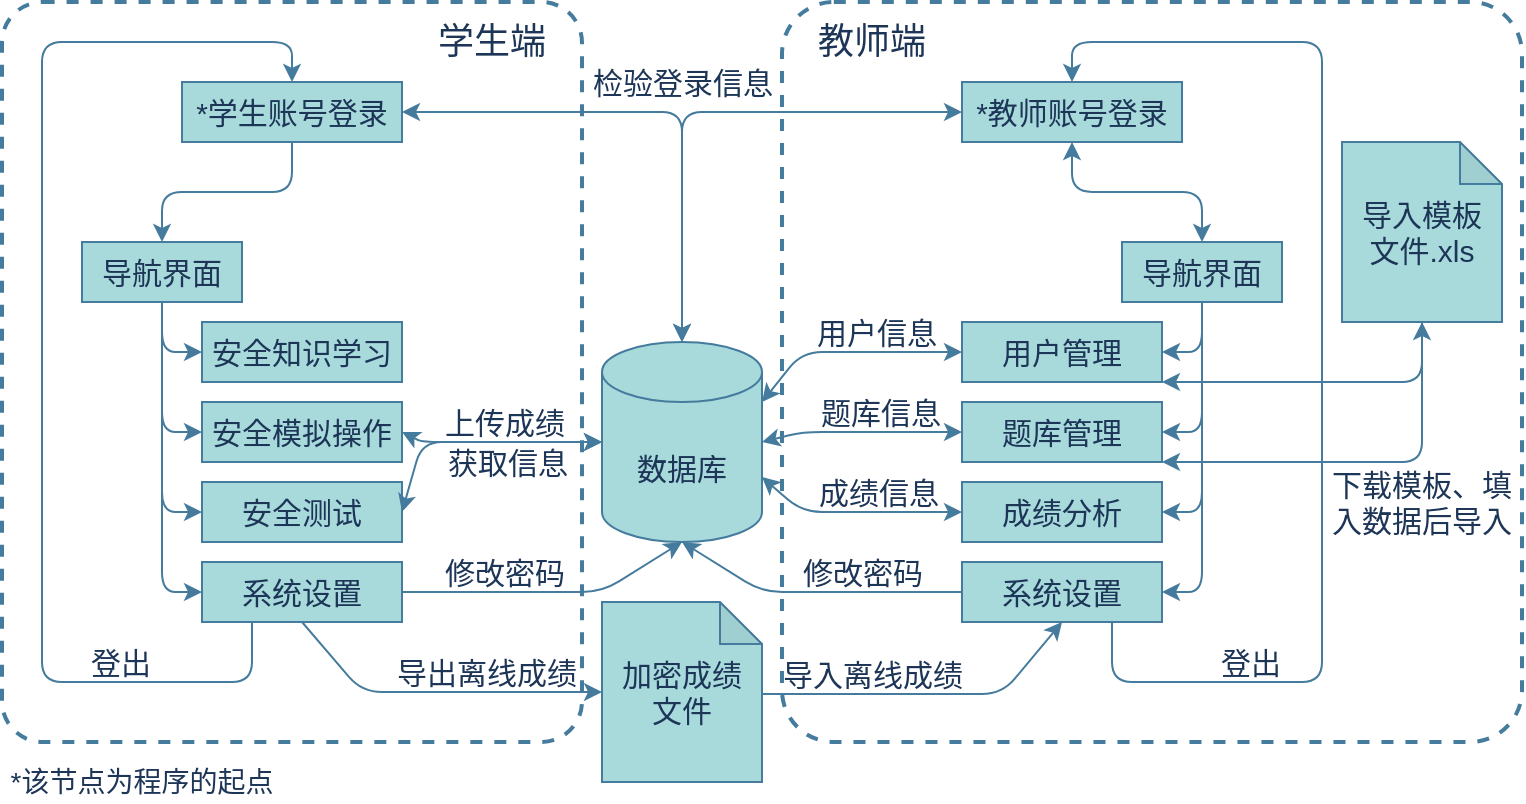 <mxfile scale="2" border="0">
    <diagram id="hVLDoCsmS3z9Lpufin91" name="Page-1">
        <mxGraphModel dx="649" dy="620" grid="1" gridSize="10" guides="1" tooltips="1" connect="1" arrows="1" fold="1" page="1" pageScale="1" pageWidth="3300" pageHeight="4681" background="#FFFFFF" math="0" shadow="0">
            <root>
                <mxCell id="0"/>
                <mxCell id="1" parent="0"/>
                <mxCell id="78" value="" style="rounded=1;whiteSpace=wrap;html=1;sketch=0;arcSize=7;strokeColor=#457B9D;dashed=1;strokeWidth=2;labelBackgroundColor=none;noLabel=1;fontColor=#1D3557;fillColor=none;" parent="1" vertex="1">
                    <mxGeometry x="430" y="10" width="370" height="370" as="geometry"/>
                </mxCell>
                <mxCell id="77" value="" style="rounded=1;whiteSpace=wrap;html=1;sketch=0;fontColor=#1D3557;arcSize=7;fillColor=none;strokeColor=#457B9D;dashed=1;strokeWidth=2;" parent="1" vertex="1">
                    <mxGeometry x="40" y="10" width="290" height="370" as="geometry"/>
                </mxCell>
                <mxCell id="11" value="&lt;font style=&quot;font-size: 15px;&quot;&gt;数据库&lt;/font&gt;" style="shape=cylinder3;whiteSpace=wrap;html=1;boundedLbl=1;backgroundOutline=1;size=15;rounded=0;sketch=0;strokeColor=#457B9D;fillColor=#A8DADC;fontColor=#1D3557;fontSize=15;" parent="1" vertex="1">
                    <mxGeometry x="340" y="180" width="80" height="100" as="geometry"/>
                </mxCell>
                <mxCell id="86" style="edgeStyle=orthogonalEdgeStyle;curved=0;rounded=1;sketch=0;orthogonalLoop=1;jettySize=auto;html=1;exitX=0.5;exitY=1;exitDx=0;exitDy=0;entryX=0.5;entryY=0;entryDx=0;entryDy=0;strokeColor=#457B9D;fillColor=#A8DADC;fontColor=#1D3557;labelBackgroundColor=#F1FAEE;" parent="1" source="12" target="85" edge="1">
                    <mxGeometry relative="1" as="geometry"/>
                </mxCell>
                <mxCell id="12" value="*学生账号登录" style="rounded=0;whiteSpace=wrap;html=1;sketch=0;strokeColor=#457B9D;fillColor=#A8DADC;fontColor=#1D3557;fontSize=15;" parent="1" vertex="1">
                    <mxGeometry x="130" y="50" width="110" height="30" as="geometry"/>
                </mxCell>
                <mxCell id="14" value="" style="endArrow=classic;startArrow=classic;html=1;strokeColor=#457B9D;fillColor=#A8DADC;fontColor=#1D3557;entryX=0.5;entryY=0;entryDx=0;entryDy=0;entryPerimeter=0;exitX=1;exitY=0.5;exitDx=0;exitDy=0;fontSize=15;labelBackgroundColor=#F1FAEE;" parent="1" source="12" target="11" edge="1">
                    <mxGeometry width="50" height="50" relative="1" as="geometry">
                        <mxPoint x="390" y="340" as="sourcePoint"/>
                        <mxPoint x="440" y="290" as="targetPoint"/>
                        <Array as="points">
                            <mxPoint x="380" y="65"/>
                        </Array>
                    </mxGeometry>
                </mxCell>
                <mxCell id="16" value="&lt;font style=&quot;font-size: 15px&quot;&gt;检验登录信息&lt;/font&gt;" style="edgeLabel;html=1;align=center;verticalAlign=middle;resizable=0;points=[];fontColor=#1D3557;labelBackgroundColor=none;fontSize=15;rotation=0;" parent="14" vertex="1" connectable="0">
                    <mxGeometry x="-0.139" y="-2" relative="1" as="geometry">
                        <mxPoint x="30" y="-17" as="offset"/>
                    </mxGeometry>
                </mxCell>
                <mxCell id="17" value="安全知识学习" style="rounded=0;whiteSpace=wrap;html=1;sketch=0;strokeColor=#457B9D;fillColor=#A8DADC;fontColor=#1D3557;fontSize=15;" parent="1" vertex="1">
                    <mxGeometry x="140" y="170" width="100" height="30" as="geometry"/>
                </mxCell>
                <mxCell id="18" value="安全测试" style="rounded=0;whiteSpace=wrap;html=1;sketch=0;strokeColor=#457B9D;fillColor=#A8DADC;fontColor=#1D3557;fontSize=15;" parent="1" vertex="1">
                    <mxGeometry x="140" y="250" width="100" height="30" as="geometry"/>
                </mxCell>
                <mxCell id="19" value="安全模拟操作" style="rounded=0;whiteSpace=wrap;html=1;sketch=0;strokeColor=#457B9D;fillColor=#A8DADC;fontColor=#1D3557;fontSize=15;" parent="1" vertex="1">
                    <mxGeometry x="140" y="210" width="100" height="30" as="geometry"/>
                </mxCell>
                <mxCell id="20" value="系统设置" style="rounded=0;whiteSpace=wrap;html=1;sketch=0;strokeColor=#457B9D;fillColor=#A8DADC;fontSize=15;fontColor=#1D3557;" parent="1" vertex="1">
                    <mxGeometry x="140" y="290" width="100" height="30" as="geometry"/>
                </mxCell>
                <mxCell id="21" value="" style="endArrow=classic;html=1;strokeColor=#457B9D;fillColor=#A8DADC;fontSize=15;fontColor=#1D3557;entryX=0;entryY=0.5;entryDx=0;entryDy=0;exitX=0.5;exitY=1;exitDx=0;exitDy=0;labelBackgroundColor=#F1FAEE;" parent="1" source="85" target="17" edge="1">
                    <mxGeometry width="50" height="50" relative="1" as="geometry">
                        <mxPoint x="70" y="125" as="sourcePoint"/>
                        <mxPoint x="350" y="290" as="targetPoint"/>
                        <Array as="points">
                            <mxPoint x="120" y="185"/>
                        </Array>
                    </mxGeometry>
                </mxCell>
                <mxCell id="22" value="" style="endArrow=classic;html=1;strokeColor=#457B9D;fillColor=#A8DADC;fontSize=15;fontColor=#1D3557;entryX=0;entryY=0.5;entryDx=0;entryDy=0;labelBackgroundColor=#F1FAEE;" parent="1" target="19" edge="1">
                    <mxGeometry width="50" height="50" relative="1" as="geometry">
                        <mxPoint x="120" y="160" as="sourcePoint"/>
                        <mxPoint x="440" y="300" as="targetPoint"/>
                        <Array as="points">
                            <mxPoint x="120" y="225"/>
                        </Array>
                    </mxGeometry>
                </mxCell>
                <mxCell id="23" value="" style="endArrow=classic;html=1;strokeColor=#457B9D;fillColor=#A8DADC;fontSize=15;fontColor=#1D3557;entryX=0;entryY=0.5;entryDx=0;entryDy=0;labelBackgroundColor=#F1FAEE;" parent="1" target="18" edge="1">
                    <mxGeometry width="50" height="50" relative="1" as="geometry">
                        <mxPoint x="120" y="170" as="sourcePoint"/>
                        <mxPoint x="150" y="235" as="targetPoint"/>
                        <Array as="points">
                            <mxPoint x="120" y="265"/>
                        </Array>
                    </mxGeometry>
                </mxCell>
                <mxCell id="24" value="" style="endArrow=classic;html=1;strokeColor=#457B9D;fillColor=#A8DADC;fontSize=15;fontColor=#1D3557;entryX=0;entryY=0.5;entryDx=0;entryDy=0;labelBackgroundColor=#F1FAEE;" parent="1" target="20" edge="1">
                    <mxGeometry width="50" height="50" relative="1" as="geometry">
                        <mxPoint x="120" y="200" as="sourcePoint"/>
                        <mxPoint x="160" y="245" as="targetPoint"/>
                        <Array as="points">
                            <mxPoint x="120" y="305"/>
                        </Array>
                    </mxGeometry>
                </mxCell>
                <mxCell id="30" value="" style="endArrow=classic;html=1;strokeColor=#457B9D;fillColor=#A8DADC;fontSize=15;fontColor=#1D3557;exitX=1;exitY=0.5;exitDx=0;exitDy=0;entryX=0;entryY=0.5;entryDx=0;entryDy=0;entryPerimeter=0;startArrow=classic;startFill=1;labelBackgroundColor=#F1FAEE;" parent="1" source="18" target="11" edge="1">
                    <mxGeometry width="50" height="50" relative="1" as="geometry">
                        <mxPoint x="300" y="340" as="sourcePoint"/>
                        <mxPoint x="260" y="240" as="targetPoint"/>
                        <Array as="points">
                            <mxPoint x="250" y="230"/>
                        </Array>
                    </mxGeometry>
                </mxCell>
                <mxCell id="35" value="" style="endArrow=classic;html=1;strokeColor=#457B9D;fillColor=#A8DADC;fontSize=15;fontColor=#1D3557;entryX=0;entryY=0.5;entryDx=0;entryDy=0;entryPerimeter=0;exitX=1;exitY=0.5;exitDx=0;exitDy=0;startArrow=classic;startFill=1;labelBackgroundColor=#F1FAEE;" parent="1" source="19" target="11" edge="1">
                    <mxGeometry width="50" height="50" relative="1" as="geometry">
                        <mxPoint x="300" y="340" as="sourcePoint"/>
                        <mxPoint x="350" y="290" as="targetPoint"/>
                        <Array as="points">
                            <mxPoint x="250" y="230"/>
                        </Array>
                    </mxGeometry>
                </mxCell>
                <mxCell id="36" value="上传成绩" style="edgeLabel;html=1;align=center;verticalAlign=middle;resizable=0;points=[];fontSize=15;fontColor=#1D3557;labelBackgroundColor=none;" parent="35" vertex="1" connectable="0">
                    <mxGeometry x="-0.235" y="3" relative="1" as="geometry">
                        <mxPoint x="13" y="-7" as="offset"/>
                    </mxGeometry>
                </mxCell>
                <mxCell id="37" value="" style="endArrow=classic;html=1;strokeColor=#457B9D;fillColor=#A8DADC;fontSize=15;fontColor=#1D3557;exitX=1;exitY=0.5;exitDx=0;exitDy=0;entryX=0.5;entryY=1;entryDx=0;entryDy=0;entryPerimeter=0;labelBackgroundColor=#F1FAEE;" parent="1" source="20" target="11" edge="1">
                    <mxGeometry width="50" height="50" relative="1" as="geometry">
                        <mxPoint x="300" y="340" as="sourcePoint"/>
                        <mxPoint x="350" y="290" as="targetPoint"/>
                        <Array as="points">
                            <mxPoint x="340" y="305"/>
                        </Array>
                    </mxGeometry>
                </mxCell>
                <mxCell id="39" value="修改密码" style="edgeLabel;html=1;align=center;verticalAlign=middle;resizable=0;points=[];fontSize=15;fontColor=#1D3557;labelBackgroundColor=none;" parent="37" vertex="1" connectable="0">
                    <mxGeometry x="-0.152" y="1" relative="1" as="geometry">
                        <mxPoint x="-12" y="-9" as="offset"/>
                    </mxGeometry>
                </mxCell>
                <mxCell id="40" value="" style="endArrow=classic;html=1;strokeColor=#457B9D;fillColor=#A8DADC;fontSize=15;fontColor=#1D3557;exitX=0.5;exitY=1;exitDx=0;exitDy=0;entryX=0;entryY=0.5;entryDx=0;entryDy=0;entryPerimeter=0;labelBackgroundColor=#F1FAEE;" parent="1" source="20" target="42" edge="1">
                    <mxGeometry width="50" height="50" relative="1" as="geometry">
                        <mxPoint x="300" y="340" as="sourcePoint"/>
                        <mxPoint x="280" y="361.538" as="targetPoint"/>
                        <Array as="points">
                            <mxPoint x="220" y="355"/>
                        </Array>
                    </mxGeometry>
                </mxCell>
                <mxCell id="43" value="&lt;span style=&quot;font-size: 15px&quot;&gt;导出离线成绩&lt;/span&gt;" style="edgeLabel;html=1;align=center;verticalAlign=middle;resizable=0;points=[];fontColor=#1D3557;labelBackgroundColor=none;" parent="40" vertex="1" connectable="0">
                    <mxGeometry x="-0.042" relative="1" as="geometry">
                        <mxPoint x="28.1" y="-10" as="offset"/>
                    </mxGeometry>
                </mxCell>
                <mxCell id="42" value="&lt;font style=&quot;font-size: 15px&quot;&gt;加密成绩&lt;br&gt;文件&lt;/font&gt;" style="shape=note;whiteSpace=wrap;html=1;backgroundOutline=1;darkOpacity=0.05;rounded=0;sketch=0;strokeColor=#457B9D;fillColor=#A8DADC;fontColor=#1D3557;size=21;" parent="1" vertex="1">
                    <mxGeometry x="340" y="310" width="80" height="90" as="geometry"/>
                </mxCell>
                <mxCell id="94" style="edgeStyle=orthogonalEdgeStyle;curved=0;rounded=1;sketch=0;orthogonalLoop=1;jettySize=auto;html=1;exitX=0.5;exitY=1;exitDx=0;exitDy=0;entryX=0.5;entryY=0;entryDx=0;entryDy=0;startArrow=classic;startFill=1;strokeColor=#457B9D;fillColor=#A8DADC;fontColor=#1D3557;labelBackgroundColor=#F1FAEE;" parent="1" source="44" target="87" edge="1">
                    <mxGeometry relative="1" as="geometry"/>
                </mxCell>
                <mxCell id="44" value="*教师账号登录" style="rounded=0;whiteSpace=wrap;html=1;sketch=0;strokeColor=#457B9D;fillColor=#A8DADC;fontColor=#1D3557;fontSize=15;" parent="1" vertex="1">
                    <mxGeometry x="520" y="50" width="110" height="30" as="geometry"/>
                </mxCell>
                <mxCell id="45" value="用户管理" style="rounded=0;whiteSpace=wrap;html=1;sketch=0;strokeColor=#457B9D;fillColor=#A8DADC;fontColor=#1D3557;fontSize=15;" parent="1" vertex="1">
                    <mxGeometry x="520" y="170" width="100" height="30" as="geometry"/>
                </mxCell>
                <mxCell id="46" value="成绩分析" style="rounded=0;whiteSpace=wrap;html=1;sketch=0;strokeColor=#457B9D;fillColor=#A8DADC;fontColor=#1D3557;fontSize=15;" parent="1" vertex="1">
                    <mxGeometry x="520" y="250" width="100" height="30" as="geometry"/>
                </mxCell>
                <mxCell id="47" value="题库管理" style="rounded=0;whiteSpace=wrap;html=1;sketch=0;strokeColor=#457B9D;fillColor=#A8DADC;fontColor=#1D3557;fontSize=15;" parent="1" vertex="1">
                    <mxGeometry x="520" y="210" width="100" height="30" as="geometry"/>
                </mxCell>
                <mxCell id="48" value="系统设置" style="rounded=0;whiteSpace=wrap;html=1;sketch=0;strokeColor=#457B9D;fillColor=#A8DADC;fontSize=15;fontColor=#1D3557;" parent="1" vertex="1">
                    <mxGeometry x="520" y="290" width="100" height="30" as="geometry"/>
                </mxCell>
                <mxCell id="53" value="" style="endArrow=classic;html=1;strokeColor=#457B9D;fillColor=#A8DADC;fontColor=#1D3557;exitX=0;exitY=0.5;exitDx=0;exitDy=0;startArrow=classic;startFill=1;labelBackgroundColor=none;" parent="1" source="44" edge="1">
                    <mxGeometry width="50" height="50" relative="1" as="geometry">
                        <mxPoint x="450" y="160" as="sourcePoint"/>
                        <mxPoint x="380" y="180" as="targetPoint"/>
                        <Array as="points">
                            <mxPoint x="380" y="65"/>
                        </Array>
                    </mxGeometry>
                </mxCell>
                <mxCell id="54" value="" style="endArrow=classic;html=1;strokeColor=#457B9D;fillColor=#A8DADC;fontColor=#1D3557;exitX=0.5;exitY=1;exitDx=0;exitDy=0;entryX=1;entryY=0.5;entryDx=0;entryDy=0;labelBackgroundColor=#F1FAEE;" parent="1" source="87" target="45" edge="1">
                    <mxGeometry width="50" height="50" relative="1" as="geometry">
                        <mxPoint x="660" y="220" as="sourcePoint"/>
                        <mxPoint x="710" y="170" as="targetPoint"/>
                        <Array as="points">
                            <mxPoint x="640" y="185"/>
                        </Array>
                    </mxGeometry>
                </mxCell>
                <mxCell id="59" value="" style="endArrow=classic;html=1;strokeColor=#457B9D;fillColor=#A8DADC;fontSize=15;fontColor=#1D3557;entryX=0;entryY=0.5;entryDx=0;entryDy=0;startArrow=classic;startFill=1;labelBackgroundColor=#F1FAEE;" parent="1" target="45" edge="1">
                    <mxGeometry width="50" height="50" relative="1" as="geometry">
                        <mxPoint x="420" y="210" as="sourcePoint"/>
                        <mxPoint x="570" y="405" as="targetPoint"/>
                        <Array as="points">
                            <mxPoint x="440" y="185"/>
                        </Array>
                    </mxGeometry>
                </mxCell>
                <mxCell id="62" value="用户信息" style="edgeLabel;html=1;align=center;verticalAlign=middle;resizable=0;points=[];fontColor=#1D3557;fontSize=15;labelBackgroundColor=none;" parent="59" vertex="1" connectable="0">
                    <mxGeometry x="-0.08" y="1" relative="1" as="geometry">
                        <mxPoint x="17.1" y="-9" as="offset"/>
                    </mxGeometry>
                </mxCell>
                <mxCell id="60" value="" style="endArrow=classic;html=1;strokeColor=#457B9D;fillColor=#A8DADC;fontSize=15;fontColor=#1D3557;entryX=0;entryY=0.5;entryDx=0;entryDy=0;exitX=1;exitY=0;exitDx=0;exitDy=67.5;exitPerimeter=0;startArrow=classic;startFill=1;labelBackgroundColor=#F1FAEE;" parent="1" source="11" target="46" edge="1">
                    <mxGeometry width="50" height="50" relative="1" as="geometry">
                        <mxPoint x="470" y="400" as="sourcePoint"/>
                        <mxPoint x="570" y="405" as="targetPoint"/>
                        <Array as="points">
                            <mxPoint x="440" y="265"/>
                        </Array>
                    </mxGeometry>
                </mxCell>
                <mxCell id="61" value="成绩信息" style="edgeLabel;html=1;align=center;verticalAlign=middle;resizable=0;points=[];fontSize=15;fontColor=#1D3557;labelBackgroundColor=none;" parent="60" vertex="1" connectable="0">
                    <mxGeometry x="-0.235" y="3" relative="1" as="geometry">
                        <mxPoint x="23" y="-7" as="offset"/>
                    </mxGeometry>
                </mxCell>
                <mxCell id="63" value="" style="endArrow=classic;html=1;strokeColor=#457B9D;fillColor=#A8DADC;fontSize=15;fontColor=#1D3557;exitX=1;exitY=0.5;exitDx=0;exitDy=0;entryX=0;entryY=0.5;entryDx=0;entryDy=0;exitPerimeter=0;startArrow=classic;startFill=1;labelBackgroundColor=#F1FAEE;" parent="1" source="11" target="47" edge="1">
                    <mxGeometry width="50" height="50" relative="1" as="geometry">
                        <mxPoint x="430" y="285" as="sourcePoint"/>
                        <mxPoint x="530" y="240" as="targetPoint"/>
                        <Array as="points">
                            <mxPoint x="440" y="225"/>
                        </Array>
                    </mxGeometry>
                </mxCell>
                <mxCell id="64" value="题库信息" style="edgeLabel;html=1;align=center;verticalAlign=middle;resizable=0;points=[];fontColor=#1D3557;fontSize=15;labelBackgroundColor=none;" parent="63" vertex="1" connectable="0">
                    <mxGeometry x="-0.08" y="1" relative="1" as="geometry">
                        <mxPoint x="13.1" y="-9" as="offset"/>
                    </mxGeometry>
                </mxCell>
                <mxCell id="65" value="" style="endArrow=classic;html=1;strokeColor=#457B9D;fillColor=#A8DADC;fontSize=15;fontColor=#1D3557;exitX=0;exitY=0.5;exitDx=0;exitDy=0;entryX=0.5;entryY=1;entryDx=0;entryDy=0;entryPerimeter=0;labelBackgroundColor=#F1FAEE;" parent="1" source="48" target="11" edge="1">
                    <mxGeometry width="50" height="50" relative="1" as="geometry">
                        <mxPoint x="250" y="315" as="sourcePoint"/>
                        <mxPoint x="390" y="290" as="targetPoint"/>
                        <Array as="points">
                            <mxPoint x="420" y="305"/>
                        </Array>
                    </mxGeometry>
                </mxCell>
                <mxCell id="66" value="修改密码" style="edgeLabel;html=1;align=center;verticalAlign=middle;resizable=0;points=[];fontSize=15;fontColor=#1D3557;labelBackgroundColor=none;" parent="65" vertex="1" connectable="0">
                    <mxGeometry x="-0.152" y="1" relative="1" as="geometry">
                        <mxPoint x="12" y="-11" as="offset"/>
                    </mxGeometry>
                </mxCell>
                <mxCell id="67" value="" style="endArrow=classic;html=1;strokeColor=#457B9D;fillColor=#A8DADC;fontSize=15;fontColor=#1D3557;exitX=0.994;exitY=0.511;exitDx=0;exitDy=0;entryX=0.5;entryY=1;entryDx=0;entryDy=0;exitPerimeter=0;labelBackgroundColor=#F1FAEE;" parent="1" source="42" target="48" edge="1">
                    <mxGeometry width="50" height="50" relative="1" as="geometry">
                        <mxPoint x="200" y="330" as="sourcePoint"/>
                        <mxPoint x="350" y="365" as="targetPoint"/>
                        <Array as="points">
                            <mxPoint x="540" y="356"/>
                        </Array>
                    </mxGeometry>
                </mxCell>
                <mxCell id="68" value="&lt;span style=&quot;font-size: 15px&quot;&gt;导入离线成绩&lt;/span&gt;" style="edgeLabel;html=1;align=center;verticalAlign=middle;resizable=0;points=[];fontColor=#1D3557;labelBackgroundColor=none;" parent="67" vertex="1" connectable="0">
                    <mxGeometry x="-0.042" relative="1" as="geometry">
                        <mxPoint x="-24.48" y="-10" as="offset"/>
                    </mxGeometry>
                </mxCell>
                <mxCell id="72" value="" style="endArrow=classic;html=1;labelBackgroundColor=none;strokeColor=#457B9D;fillColor=#A8DADC;fontSize=15;fontColor=#1D3557;exitX=0.25;exitY=1;exitDx=0;exitDy=0;entryX=0.5;entryY=0;entryDx=0;entryDy=0;" parent="1" source="20" target="12" edge="1">
                    <mxGeometry width="50" height="50" relative="1" as="geometry">
                        <mxPoint x="300" y="320" as="sourcePoint"/>
                        <mxPoint x="155" y="100" as="targetPoint"/>
                        <Array as="points">
                            <mxPoint x="165" y="350"/>
                            <mxPoint x="60" y="350"/>
                            <mxPoint x="60" y="30"/>
                            <mxPoint x="185" y="30"/>
                        </Array>
                    </mxGeometry>
                </mxCell>
                <mxCell id="74" value="登出" style="edgeLabel;html=1;align=center;verticalAlign=middle;resizable=0;points=[];fontSize=15;fontColor=#1D3557;labelBackgroundColor=none;" parent="72" vertex="1" connectable="0">
                    <mxGeometry x="-0.751" y="-2" relative="1" as="geometry">
                        <mxPoint x="-22" y="-8" as="offset"/>
                    </mxGeometry>
                </mxCell>
                <mxCell id="73" value="" style="endArrow=classic;html=1;labelBackgroundColor=none;strokeColor=#457B9D;fillColor=#A8DADC;fontSize=15;fontColor=#1D3557;exitX=0.25;exitY=1;exitDx=0;exitDy=0;entryX=0.5;entryY=0;entryDx=0;entryDy=0;" parent="1" target="44" edge="1">
                    <mxGeometry width="50" height="50" relative="1" as="geometry">
                        <mxPoint x="595" y="320" as="sourcePoint"/>
                        <mxPoint x="585" y="110" as="targetPoint"/>
                        <Array as="points">
                            <mxPoint x="595" y="350"/>
                            <mxPoint x="700" y="350"/>
                            <mxPoint x="700" y="30"/>
                            <mxPoint x="575" y="30"/>
                        </Array>
                    </mxGeometry>
                </mxCell>
                <mxCell id="75" value="登出" style="edgeLabel;html=1;align=center;verticalAlign=middle;resizable=0;points=[];fontSize=15;fontColor=#1D3557;labelBackgroundColor=none;" parent="73" vertex="1" connectable="0">
                    <mxGeometry x="-0.621" y="3" relative="1" as="geometry">
                        <mxPoint x="-15" y="-7" as="offset"/>
                    </mxGeometry>
                </mxCell>
                <mxCell id="81" value="&lt;font style=&quot;font-size: 18px&quot;&gt;学生端&lt;/font&gt;" style="text;html=1;strokeColor=none;fillColor=none;align=center;verticalAlign=middle;whiteSpace=wrap;rounded=0;dashed=1;sketch=0;fontColor=#1D3557;" parent="1" vertex="1">
                    <mxGeometry x="250" y="20" width="70" height="20" as="geometry"/>
                </mxCell>
                <mxCell id="82" value="&lt;font style=&quot;font-size: 18px&quot;&gt;教师端&lt;/font&gt;" style="text;html=1;strokeColor=none;fillColor=none;align=center;verticalAlign=middle;whiteSpace=wrap;rounded=0;dashed=1;sketch=0;fontColor=#1D3557;" parent="1" vertex="1">
                    <mxGeometry x="440" y="20" width="70" height="20" as="geometry"/>
                </mxCell>
                <mxCell id="85" value="&lt;font style=&quot;font-size: 15px&quot;&gt;导航界面&lt;/font&gt;" style="rounded=0;whiteSpace=wrap;html=1;sketch=0;strokeColor=#457B9D;fillColor=#A8DADC;fontColor=#1D3557;" parent="1" vertex="1">
                    <mxGeometry x="80" y="130" width="80" height="30" as="geometry"/>
                </mxCell>
                <mxCell id="87" value="&lt;font style=&quot;font-size: 15px&quot;&gt;导航界面&lt;/font&gt;" style="rounded=0;whiteSpace=wrap;html=1;sketch=0;strokeColor=#457B9D;fillColor=#A8DADC;fontColor=#1D3557;" parent="1" vertex="1">
                    <mxGeometry x="600" y="130" width="80" height="30" as="geometry"/>
                </mxCell>
                <mxCell id="55" value="" style="endArrow=classic;html=1;strokeColor=#457B9D;fillColor=#A8DADC;fontColor=#1D3557;entryX=1;entryY=0.5;entryDx=0;entryDy=0;labelBackgroundColor=#F1FAEE;" parent="1" target="47" edge="1">
                    <mxGeometry x="690" y="225" width="50" height="50" as="geometry">
                        <mxPoint x="640" y="160" as="sourcePoint"/>
                        <mxPoint x="720" y="240" as="targetPoint"/>
                        <Array as="points">
                            <mxPoint x="640" y="225"/>
                        </Array>
                    </mxGeometry>
                </mxCell>
                <mxCell id="56" value="" style="endArrow=classic;html=1;strokeColor=#457B9D;fillColor=#A8DADC;fontColor=#1D3557;entryX=1;entryY=0.5;entryDx=0;entryDy=0;labelBackgroundColor=#F1FAEE;" parent="1" edge="1">
                    <mxGeometry x="690" y="225" width="50" height="50" as="geometry">
                        <mxPoint x="640" y="200" as="sourcePoint"/>
                        <mxPoint x="620" y="265" as="targetPoint"/>
                        <Array as="points">
                            <mxPoint x="640" y="265"/>
                        </Array>
                    </mxGeometry>
                </mxCell>
                <mxCell id="57" value="" style="endArrow=classic;html=1;strokeColor=#457B9D;fillColor=#A8DADC;fontColor=#1D3557;entryX=1;entryY=0.5;entryDx=0;entryDy=0;labelBackgroundColor=#F1FAEE;" parent="1" edge="1">
                    <mxGeometry x="690" y="225" width="50" height="50" as="geometry">
                        <mxPoint x="640" y="240" as="sourcePoint"/>
                        <mxPoint x="620" y="305" as="targetPoint"/>
                        <Array as="points">
                            <mxPoint x="640" y="305"/>
                        </Array>
                    </mxGeometry>
                </mxCell>
                <mxCell id="89" value="&lt;span style=&quot;font-size: 15px&quot;&gt;导入模板&lt;br&gt;文件.xls&lt;/span&gt;" style="shape=note;whiteSpace=wrap;html=1;backgroundOutline=1;darkOpacity=0.05;rounded=0;sketch=0;strokeColor=#457B9D;fillColor=#A8DADC;fontColor=#1D3557;size=21;" parent="1" vertex="1">
                    <mxGeometry x="710" y="80" width="80" height="90" as="geometry"/>
                </mxCell>
                <mxCell id="90" value="" style="endArrow=classic;html=1;strokeColor=#457B9D;fillColor=#A8DADC;fontColor=#1D3557;exitX=0.5;exitY=1;exitDx=0;exitDy=0;exitPerimeter=0;entryX=1;entryY=1;entryDx=0;entryDy=0;labelBackgroundColor=#F1FAEE;" parent="1" source="89" target="45" edge="1">
                    <mxGeometry width="50" height="50" relative="1" as="geometry">
                        <mxPoint x="410" y="230" as="sourcePoint"/>
                        <mxPoint x="460" y="180" as="targetPoint"/>
                        <Array as="points">
                            <mxPoint x="750" y="200"/>
                        </Array>
                    </mxGeometry>
                </mxCell>
                <mxCell id="91" value="" style="endArrow=classic;html=1;strokeColor=#457B9D;fillColor=#A8DADC;fontColor=#1D3557;startArrow=classic;startFill=1;labelBackgroundColor=#F1FAEE;" parent="1" edge="1">
                    <mxGeometry width="50" height="50" relative="1" as="geometry">
                        <mxPoint x="750" y="170" as="sourcePoint"/>
                        <mxPoint x="620" y="240" as="targetPoint"/>
                        <Array as="points">
                            <mxPoint x="750" y="240"/>
                        </Array>
                    </mxGeometry>
                </mxCell>
                <mxCell id="93" value="&lt;span style=&quot;font-size: 15px&quot;&gt;下载模板、填入数据后导入&lt;/span&gt;" style="text;html=1;strokeColor=none;fillColor=none;align=center;verticalAlign=middle;whiteSpace=wrap;rounded=0;labelBackgroundColor=none;sketch=0;fontColor=#1D3557;" parent="1" vertex="1">
                    <mxGeometry x="700" y="250" width="100" height="20" as="geometry"/>
                </mxCell>
                <mxCell id="95" value="&lt;font style=&quot;font-size: 15px&quot;&gt;获取信息&lt;/font&gt;" style="text;html=1;strokeColor=none;fillColor=none;align=center;verticalAlign=middle;whiteSpace=wrap;rounded=0;labelBackgroundColor=none;sketch=0;fontColor=#1D3557;" parent="1" vertex="1">
                    <mxGeometry x="253" y="230" width="80" height="20" as="geometry"/>
                </mxCell>
                <mxCell id="97" value="&lt;font style=&quot;font-size: 14px&quot;&gt;*该节点为程序的起点&lt;/font&gt;" style="text;html=1;strokeColor=none;fillColor=none;align=center;verticalAlign=middle;whiteSpace=wrap;rounded=0;sketch=0;fontColor=#1D3557;" vertex="1" parent="1">
                    <mxGeometry x="40" y="390" width="140" height="20" as="geometry"/>
                </mxCell>
            </root>
        </mxGraphModel>
    </diagram>
</mxfile>